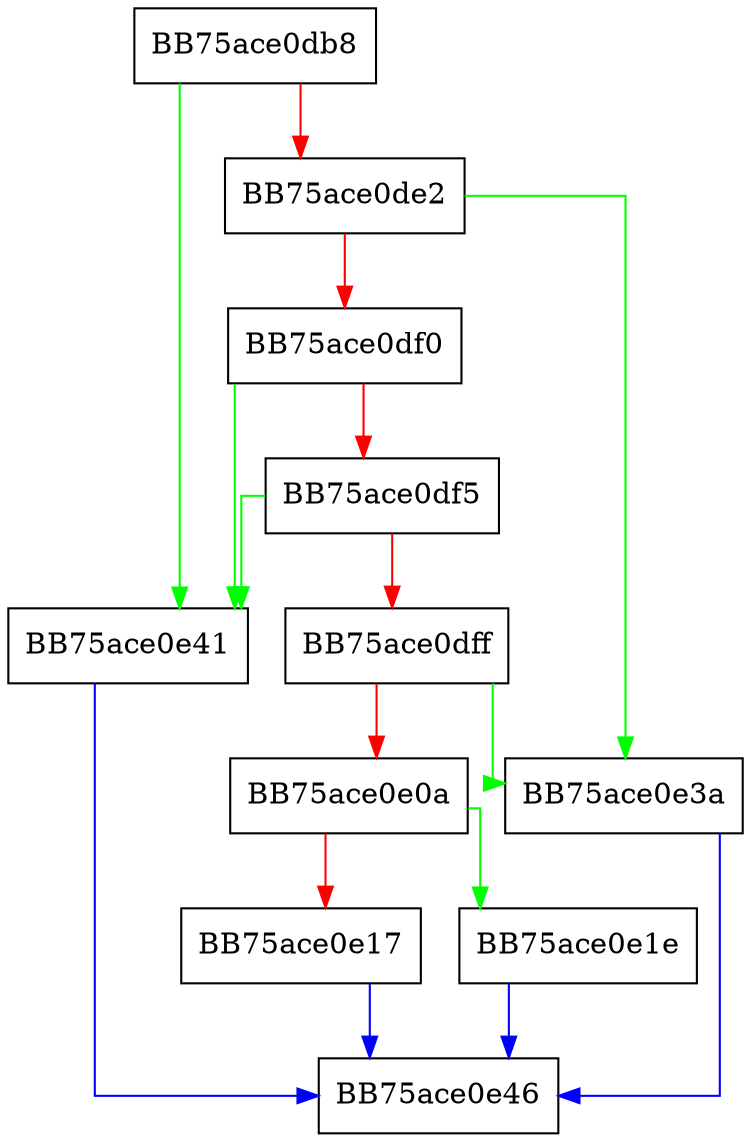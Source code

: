 digraph AMS_SearchPatterns {
  node [shape="box"];
  graph [splines=ortho];
  BB75ace0db8 -> BB75ace0e41 [color="green"];
  BB75ace0db8 -> BB75ace0de2 [color="red"];
  BB75ace0de2 -> BB75ace0e3a [color="green"];
  BB75ace0de2 -> BB75ace0df0 [color="red"];
  BB75ace0df0 -> BB75ace0e41 [color="green"];
  BB75ace0df0 -> BB75ace0df5 [color="red"];
  BB75ace0df5 -> BB75ace0e41 [color="green"];
  BB75ace0df5 -> BB75ace0dff [color="red"];
  BB75ace0dff -> BB75ace0e3a [color="green"];
  BB75ace0dff -> BB75ace0e0a [color="red"];
  BB75ace0e0a -> BB75ace0e1e [color="green"];
  BB75ace0e0a -> BB75ace0e17 [color="red"];
  BB75ace0e17 -> BB75ace0e46 [color="blue"];
  BB75ace0e1e -> BB75ace0e46 [color="blue"];
  BB75ace0e3a -> BB75ace0e46 [color="blue"];
  BB75ace0e41 -> BB75ace0e46 [color="blue"];
}